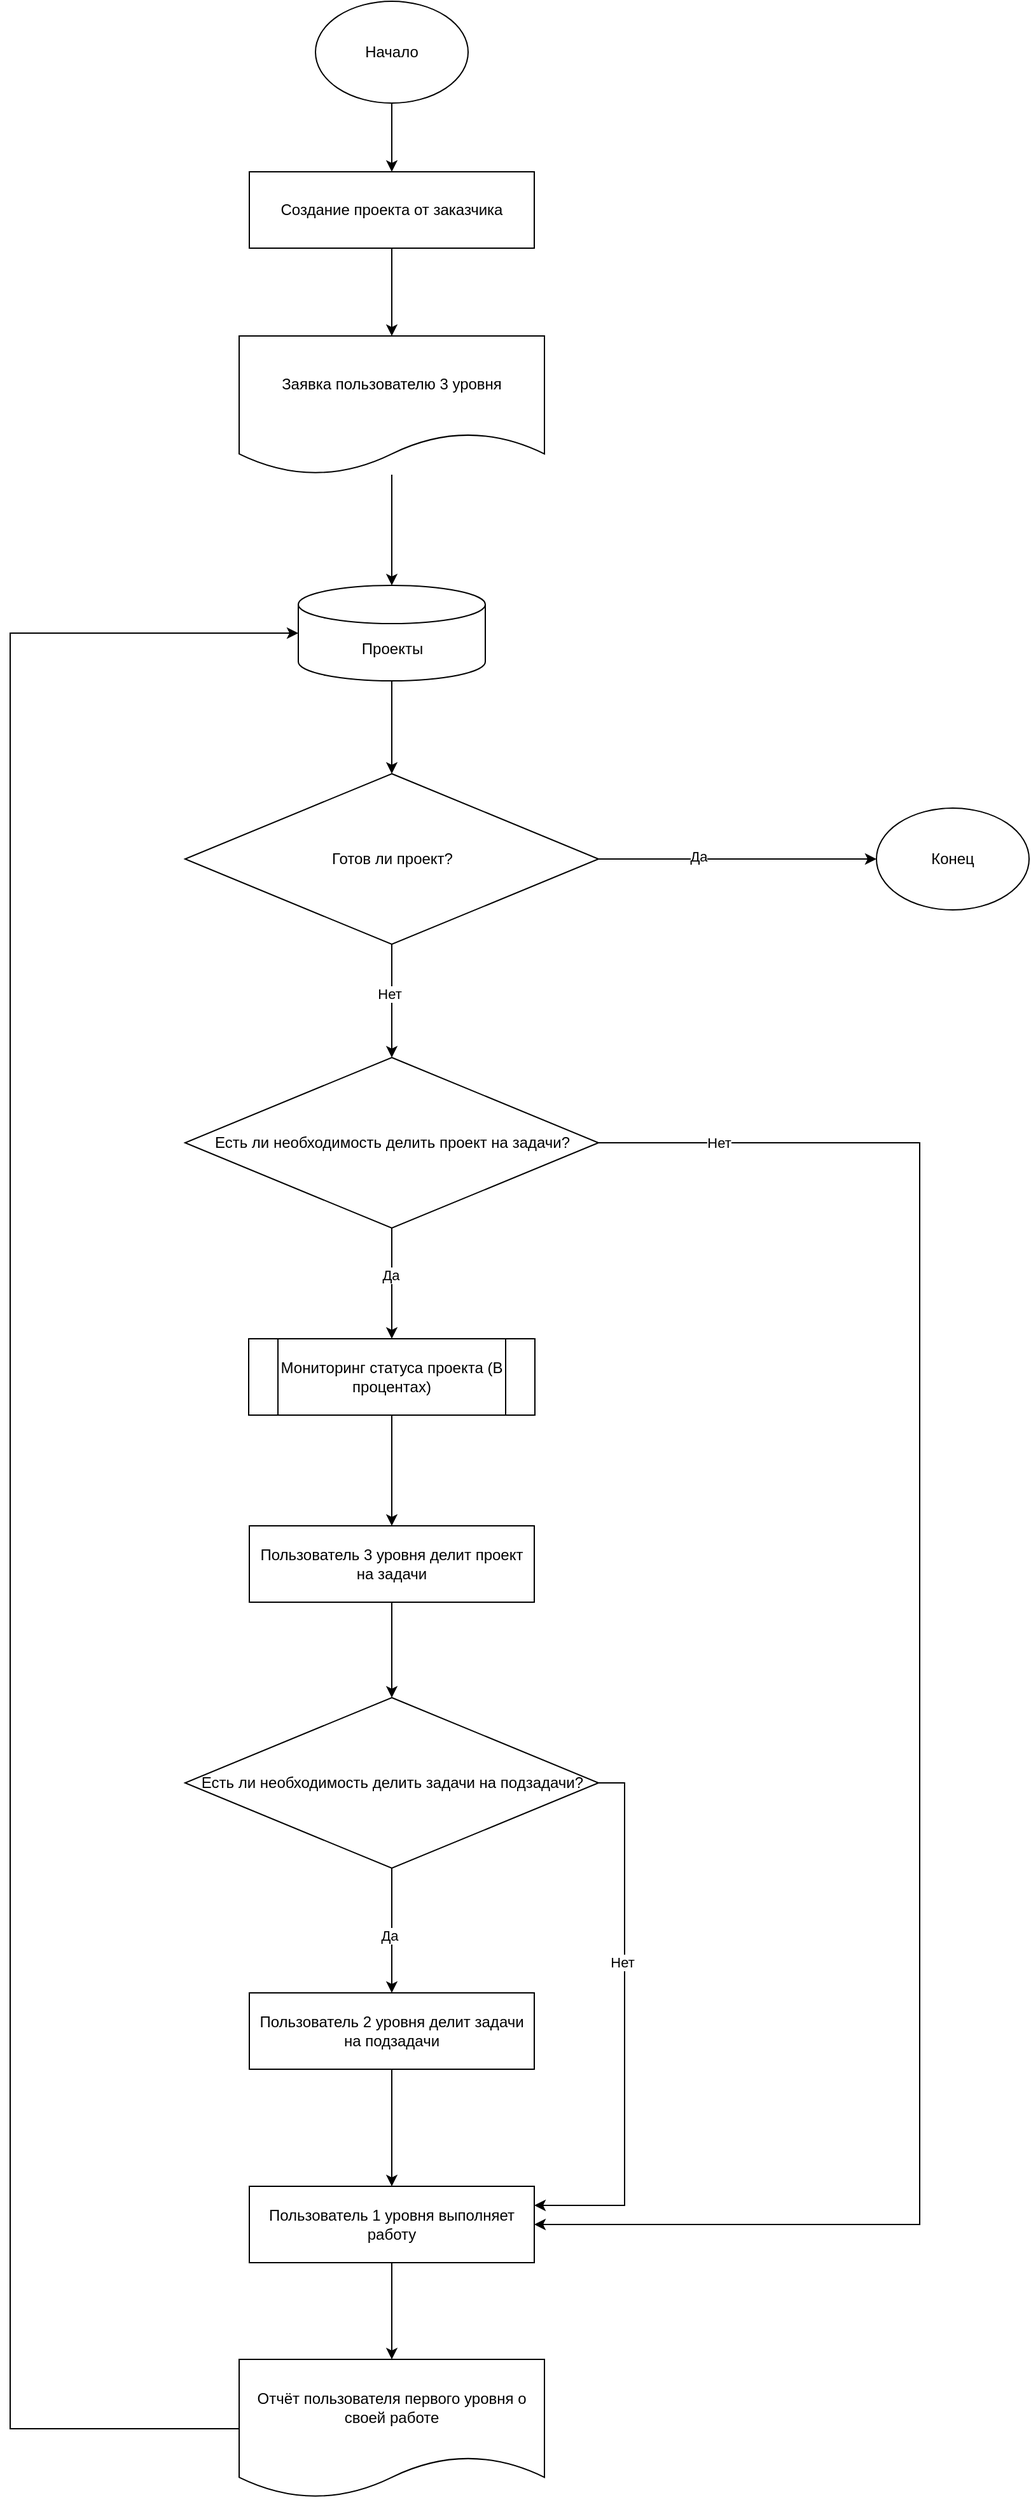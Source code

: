<mxfile version="23.1.1" type="device">
  <diagram name="Страница — 1" id="wgHtH1ya-rVmLB6F0BWb">
    <mxGraphModel dx="1518" dy="624" grid="0" gridSize="10" guides="1" tooltips="1" connect="1" arrows="1" fold="1" page="1" pageScale="1" pageWidth="827" pageHeight="1169" math="0" shadow="0">
      <root>
        <mxCell id="0" />
        <mxCell id="1" parent="0" />
        <mxCell id="KnyvkGai6t5P89aGNTcq-17" style="edgeStyle=orthogonalEdgeStyle;rounded=0;orthogonalLoop=1;jettySize=auto;html=1;" edge="1" parent="1" source="KnyvkGai6t5P89aGNTcq-1" target="KnyvkGai6t5P89aGNTcq-3">
          <mxGeometry relative="1" as="geometry" />
        </mxCell>
        <mxCell id="KnyvkGai6t5P89aGNTcq-1" value="Начало" style="ellipse;whiteSpace=wrap;html=1;" vertex="1" parent="1">
          <mxGeometry x="343" y="41" width="120" height="80" as="geometry" />
        </mxCell>
        <mxCell id="KnyvkGai6t5P89aGNTcq-18" style="edgeStyle=orthogonalEdgeStyle;rounded=0;orthogonalLoop=1;jettySize=auto;html=1;" edge="1" parent="1" source="KnyvkGai6t5P89aGNTcq-3" target="KnyvkGai6t5P89aGNTcq-5">
          <mxGeometry relative="1" as="geometry" />
        </mxCell>
        <mxCell id="KnyvkGai6t5P89aGNTcq-3" value="Создание проекта от заказчика" style="rounded=0;whiteSpace=wrap;html=1;" vertex="1" parent="1">
          <mxGeometry x="291" y="175" width="224" height="60" as="geometry" />
        </mxCell>
        <mxCell id="KnyvkGai6t5P89aGNTcq-21" style="edgeStyle=orthogonalEdgeStyle;rounded=0;orthogonalLoop=1;jettySize=auto;html=1;" edge="1" parent="1" source="KnyvkGai6t5P89aGNTcq-4" target="KnyvkGai6t5P89aGNTcq-7">
          <mxGeometry relative="1" as="geometry" />
        </mxCell>
        <mxCell id="KnyvkGai6t5P89aGNTcq-29" value="Нет" style="edgeLabel;html=1;align=center;verticalAlign=middle;resizable=0;points=[];" vertex="1" connectable="0" parent="KnyvkGai6t5P89aGNTcq-21">
          <mxGeometry x="-0.125" y="-2" relative="1" as="geometry">
            <mxPoint as="offset" />
          </mxGeometry>
        </mxCell>
        <mxCell id="KnyvkGai6t5P89aGNTcq-31" style="edgeStyle=orthogonalEdgeStyle;rounded=0;orthogonalLoop=1;jettySize=auto;html=1;" edge="1" parent="1" source="KnyvkGai6t5P89aGNTcq-4" target="KnyvkGai6t5P89aGNTcq-30">
          <mxGeometry relative="1" as="geometry" />
        </mxCell>
        <mxCell id="KnyvkGai6t5P89aGNTcq-32" value="Да" style="edgeLabel;html=1;align=center;verticalAlign=middle;resizable=0;points=[];" vertex="1" connectable="0" parent="KnyvkGai6t5P89aGNTcq-31">
          <mxGeometry x="-0.28" y="2" relative="1" as="geometry">
            <mxPoint as="offset" />
          </mxGeometry>
        </mxCell>
        <mxCell id="KnyvkGai6t5P89aGNTcq-4" value="Готов ли проект?" style="rhombus;whiteSpace=wrap;html=1;" vertex="1" parent="1">
          <mxGeometry x="240.5" y="648" width="325" height="134" as="geometry" />
        </mxCell>
        <mxCell id="KnyvkGai6t5P89aGNTcq-19" style="edgeStyle=orthogonalEdgeStyle;rounded=0;orthogonalLoop=1;jettySize=auto;html=1;" edge="1" parent="1" source="KnyvkGai6t5P89aGNTcq-5" target="KnyvkGai6t5P89aGNTcq-13">
          <mxGeometry relative="1" as="geometry" />
        </mxCell>
        <mxCell id="KnyvkGai6t5P89aGNTcq-5" value="Заявка пользователю 3 уровня" style="shape=document;whiteSpace=wrap;html=1;boundedLbl=1;" vertex="1" parent="1">
          <mxGeometry x="283" y="304" width="240" height="109" as="geometry" />
        </mxCell>
        <mxCell id="KnyvkGai6t5P89aGNTcq-22" style="edgeStyle=orthogonalEdgeStyle;rounded=0;orthogonalLoop=1;jettySize=auto;html=1;" edge="1" parent="1" source="KnyvkGai6t5P89aGNTcq-7" target="KnyvkGai6t5P89aGNTcq-39">
          <mxGeometry relative="1" as="geometry">
            <mxPoint x="403" y="1088" as="targetPoint" />
          </mxGeometry>
        </mxCell>
        <mxCell id="KnyvkGai6t5P89aGNTcq-33" value="Да" style="edgeLabel;html=1;align=center;verticalAlign=middle;resizable=0;points=[];" vertex="1" connectable="0" parent="KnyvkGai6t5P89aGNTcq-22">
          <mxGeometry x="-0.134" y="-1" relative="1" as="geometry">
            <mxPoint y="-1" as="offset" />
          </mxGeometry>
        </mxCell>
        <mxCell id="KnyvkGai6t5P89aGNTcq-34" style="edgeStyle=orthogonalEdgeStyle;rounded=0;orthogonalLoop=1;jettySize=auto;html=1;entryX=1;entryY=0.5;entryDx=0;entryDy=0;" edge="1" parent="1" source="KnyvkGai6t5P89aGNTcq-7" target="KnyvkGai6t5P89aGNTcq-12">
          <mxGeometry relative="1" as="geometry">
            <Array as="points">
              <mxPoint x="818" y="938" />
              <mxPoint x="818" y="1788" />
            </Array>
          </mxGeometry>
        </mxCell>
        <mxCell id="KnyvkGai6t5P89aGNTcq-35" value="Нет" style="edgeLabel;html=1;align=center;verticalAlign=middle;resizable=0;points=[];" vertex="1" connectable="0" parent="KnyvkGai6t5P89aGNTcq-34">
          <mxGeometry x="-0.985" y="1" relative="1" as="geometry">
            <mxPoint x="84" y="1" as="offset" />
          </mxGeometry>
        </mxCell>
        <mxCell id="KnyvkGai6t5P89aGNTcq-7" value="Есть ли необходимость делить проект на задачи?" style="rhombus;whiteSpace=wrap;html=1;" vertex="1" parent="1">
          <mxGeometry x="240.5" y="871" width="325" height="134" as="geometry" />
        </mxCell>
        <mxCell id="KnyvkGai6t5P89aGNTcq-24" style="edgeStyle=orthogonalEdgeStyle;rounded=0;orthogonalLoop=1;jettySize=auto;html=1;" edge="1" parent="1" source="KnyvkGai6t5P89aGNTcq-9" target="KnyvkGai6t5P89aGNTcq-10">
          <mxGeometry relative="1" as="geometry" />
        </mxCell>
        <mxCell id="KnyvkGai6t5P89aGNTcq-9" value="Пользователь 3 уровня делит проект на задачи" style="rounded=0;whiteSpace=wrap;html=1;" vertex="1" parent="1">
          <mxGeometry x="291" y="1239" width="224" height="60" as="geometry" />
        </mxCell>
        <mxCell id="KnyvkGai6t5P89aGNTcq-25" style="edgeStyle=orthogonalEdgeStyle;rounded=0;orthogonalLoop=1;jettySize=auto;html=1;" edge="1" parent="1" source="KnyvkGai6t5P89aGNTcq-10" target="KnyvkGai6t5P89aGNTcq-11">
          <mxGeometry relative="1" as="geometry" />
        </mxCell>
        <mxCell id="KnyvkGai6t5P89aGNTcq-36" value="Да" style="edgeLabel;html=1;align=center;verticalAlign=middle;resizable=0;points=[];" vertex="1" connectable="0" parent="KnyvkGai6t5P89aGNTcq-25">
          <mxGeometry x="0.08" y="-2" relative="1" as="geometry">
            <mxPoint as="offset" />
          </mxGeometry>
        </mxCell>
        <mxCell id="KnyvkGai6t5P89aGNTcq-37" style="edgeStyle=orthogonalEdgeStyle;rounded=0;orthogonalLoop=1;jettySize=auto;html=1;entryX=1;entryY=0.25;entryDx=0;entryDy=0;" edge="1" parent="1" source="KnyvkGai6t5P89aGNTcq-10" target="KnyvkGai6t5P89aGNTcq-12">
          <mxGeometry relative="1" as="geometry">
            <Array as="points">
              <mxPoint x="586" y="1441" />
              <mxPoint x="586" y="1773" />
            </Array>
          </mxGeometry>
        </mxCell>
        <mxCell id="KnyvkGai6t5P89aGNTcq-38" value="Нет" style="edgeLabel;html=1;align=center;verticalAlign=middle;resizable=0;points=[];" vertex="1" connectable="0" parent="KnyvkGai6t5P89aGNTcq-37">
          <mxGeometry x="-0.242" y="-2" relative="1" as="geometry">
            <mxPoint y="1" as="offset" />
          </mxGeometry>
        </mxCell>
        <mxCell id="KnyvkGai6t5P89aGNTcq-10" value="Есть ли необходимость делить задачи на подзадачи?" style="rhombus;whiteSpace=wrap;html=1;" vertex="1" parent="1">
          <mxGeometry x="240.5" y="1374" width="325" height="134" as="geometry" />
        </mxCell>
        <mxCell id="KnyvkGai6t5P89aGNTcq-26" style="edgeStyle=orthogonalEdgeStyle;rounded=0;orthogonalLoop=1;jettySize=auto;html=1;" edge="1" parent="1" source="KnyvkGai6t5P89aGNTcq-11" target="KnyvkGai6t5P89aGNTcq-12">
          <mxGeometry relative="1" as="geometry" />
        </mxCell>
        <mxCell id="KnyvkGai6t5P89aGNTcq-11" value="Пользователь 2 уровня делит задачи на подзадачи" style="rounded=0;whiteSpace=wrap;html=1;" vertex="1" parent="1">
          <mxGeometry x="291" y="1606" width="224" height="60" as="geometry" />
        </mxCell>
        <mxCell id="KnyvkGai6t5P89aGNTcq-27" style="edgeStyle=orthogonalEdgeStyle;rounded=0;orthogonalLoop=1;jettySize=auto;html=1;" edge="1" parent="1" source="KnyvkGai6t5P89aGNTcq-12" target="KnyvkGai6t5P89aGNTcq-16">
          <mxGeometry relative="1" as="geometry" />
        </mxCell>
        <mxCell id="KnyvkGai6t5P89aGNTcq-12" value="Пользователь 1 уровня выполняет работу" style="rounded=0;whiteSpace=wrap;html=1;" vertex="1" parent="1">
          <mxGeometry x="291" y="1758" width="224" height="60" as="geometry" />
        </mxCell>
        <mxCell id="KnyvkGai6t5P89aGNTcq-20" style="edgeStyle=orthogonalEdgeStyle;rounded=0;orthogonalLoop=1;jettySize=auto;html=1;" edge="1" parent="1" source="KnyvkGai6t5P89aGNTcq-13" target="KnyvkGai6t5P89aGNTcq-4">
          <mxGeometry relative="1" as="geometry" />
        </mxCell>
        <mxCell id="KnyvkGai6t5P89aGNTcq-13" value="Проекты" style="shape=cylinder3;whiteSpace=wrap;html=1;boundedLbl=1;backgroundOutline=1;size=15;" vertex="1" parent="1">
          <mxGeometry x="329.5" y="500" width="147" height="75" as="geometry" />
        </mxCell>
        <mxCell id="KnyvkGai6t5P89aGNTcq-23" style="edgeStyle=orthogonalEdgeStyle;rounded=0;orthogonalLoop=1;jettySize=auto;html=1;" edge="1" parent="1" source="KnyvkGai6t5P89aGNTcq-39" target="KnyvkGai6t5P89aGNTcq-9">
          <mxGeometry relative="1" as="geometry">
            <mxPoint x="403" y="1148" as="sourcePoint" />
          </mxGeometry>
        </mxCell>
        <mxCell id="KnyvkGai6t5P89aGNTcq-16" value="Отчёт пользователя первого уровня о своей работе" style="shape=document;whiteSpace=wrap;html=1;boundedLbl=1;" vertex="1" parent="1">
          <mxGeometry x="283" y="1894" width="240" height="109" as="geometry" />
        </mxCell>
        <mxCell id="KnyvkGai6t5P89aGNTcq-28" style="edgeStyle=orthogonalEdgeStyle;rounded=0;orthogonalLoop=1;jettySize=auto;html=1;entryX=0;entryY=0.5;entryDx=0;entryDy=0;entryPerimeter=0;" edge="1" parent="1" source="KnyvkGai6t5P89aGNTcq-16" target="KnyvkGai6t5P89aGNTcq-13">
          <mxGeometry relative="1" as="geometry">
            <Array as="points">
              <mxPoint x="103" y="1948" />
              <mxPoint x="103" y="538" />
            </Array>
          </mxGeometry>
        </mxCell>
        <mxCell id="KnyvkGai6t5P89aGNTcq-30" value="Конец" style="ellipse;whiteSpace=wrap;html=1;" vertex="1" parent="1">
          <mxGeometry x="784" y="675" width="120" height="80" as="geometry" />
        </mxCell>
        <mxCell id="KnyvkGai6t5P89aGNTcq-39" value="Мониторинг статуса проекта (В процентах)" style="shape=process;whiteSpace=wrap;html=1;backgroundOutline=1;" vertex="1" parent="1">
          <mxGeometry x="290.5" y="1092" width="225" height="60" as="geometry" />
        </mxCell>
      </root>
    </mxGraphModel>
  </diagram>
</mxfile>
